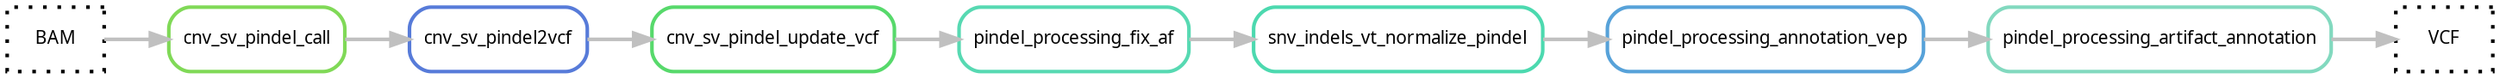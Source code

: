 digraph snakemake_dag {
	rankdir="LR"
    graph[bgcolor=white, margin=0];
    node[shape=box, style=rounded, fontname="sans",                 fontsize=10, penwidth=2];
    edge[penwidth=2, color=grey];
	0[label = "BAM", color = "0.0 0.0 0.0", style="dotted"];
	1[label = "VCF", color = "0.0 0.0 0.0", style="dotted"];

	2[label = "cnv_sv_pindel_call", color = "0.28 0.6 0.85", style="rounded"];
	3[label = "cnv_sv_pindel2vcf", color = "0.62 0.6 0.85", style="rounded"];
	4[label = "cnv_sv_pindel_update_vcf", color = "0.36 0.6 0.85", style="rounded"];
	5[label = "pindel_processing_fix_af", color = "0.45 0.6 0.85", style="rounded"];
	6[label = "snv_indels_vt_normalize_pindel", color = "0.45 0.65 0.85", style="rounded"];
	7[label = "pindel_processing_annotation_vep", color = "0.57 0.6 0.85", style="rounded"];
	8[label = "pindel_processing_artifact_annotation", color = "0.45 0.4 0.85", style="rounded"];

	8 -> 1

	7 -> 8
	6 -> 7
	5 -> 6
	4 -> 5
	3 -> 4
	2 -> 3

	0 -> 2
}
